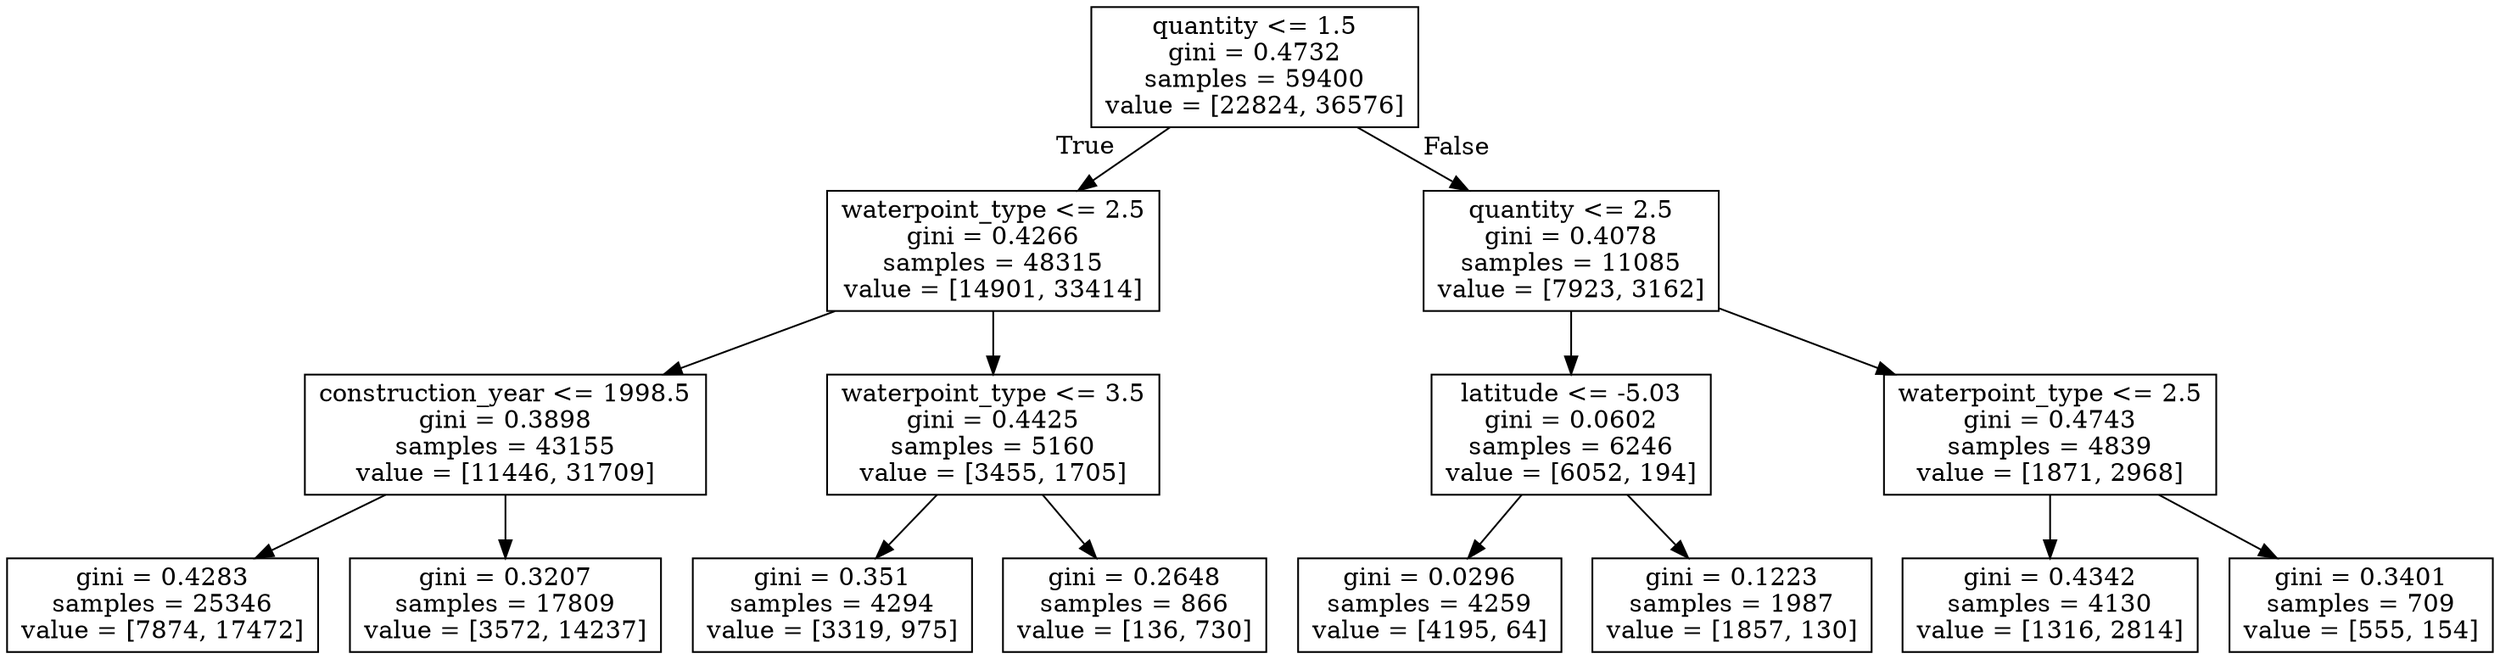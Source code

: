 digraph Tree {
node [shape=box] ;
0 [label="quantity <= 1.5\ngini = 0.4732\nsamples = 59400\nvalue = [22824, 36576]"] ;
1 [label="waterpoint_type <= 2.5\ngini = 0.4266\nsamples = 48315\nvalue = [14901, 33414]"] ;
0 -> 1 [labeldistance=2.5, labelangle=45, headlabel="True"] ;
2 [label="construction_year <= 1998.5\ngini = 0.3898\nsamples = 43155\nvalue = [11446, 31709]"] ;
1 -> 2 ;
3 [label="gini = 0.4283\nsamples = 25346\nvalue = [7874, 17472]"] ;
2 -> 3 ;
4 [label="gini = 0.3207\nsamples = 17809\nvalue = [3572, 14237]"] ;
2 -> 4 ;
5 [label="waterpoint_type <= 3.5\ngini = 0.4425\nsamples = 5160\nvalue = [3455, 1705]"] ;
1 -> 5 ;
6 [label="gini = 0.351\nsamples = 4294\nvalue = [3319, 975]"] ;
5 -> 6 ;
7 [label="gini = 0.2648\nsamples = 866\nvalue = [136, 730]"] ;
5 -> 7 ;
8 [label="quantity <= 2.5\ngini = 0.4078\nsamples = 11085\nvalue = [7923, 3162]"] ;
0 -> 8 [labeldistance=2.5, labelangle=-45, headlabel="False"] ;
9 [label="latitude <= -5.03\ngini = 0.0602\nsamples = 6246\nvalue = [6052, 194]"] ;
8 -> 9 ;
10 [label="gini = 0.0296\nsamples = 4259\nvalue = [4195, 64]"] ;
9 -> 10 ;
11 [label="gini = 0.1223\nsamples = 1987\nvalue = [1857, 130]"] ;
9 -> 11 ;
12 [label="waterpoint_type <= 2.5\ngini = 0.4743\nsamples = 4839\nvalue = [1871, 2968]"] ;
8 -> 12 ;
13 [label="gini = 0.4342\nsamples = 4130\nvalue = [1316, 2814]"] ;
12 -> 13 ;
14 [label="gini = 0.3401\nsamples = 709\nvalue = [555, 154]"] ;
12 -> 14 ;
}